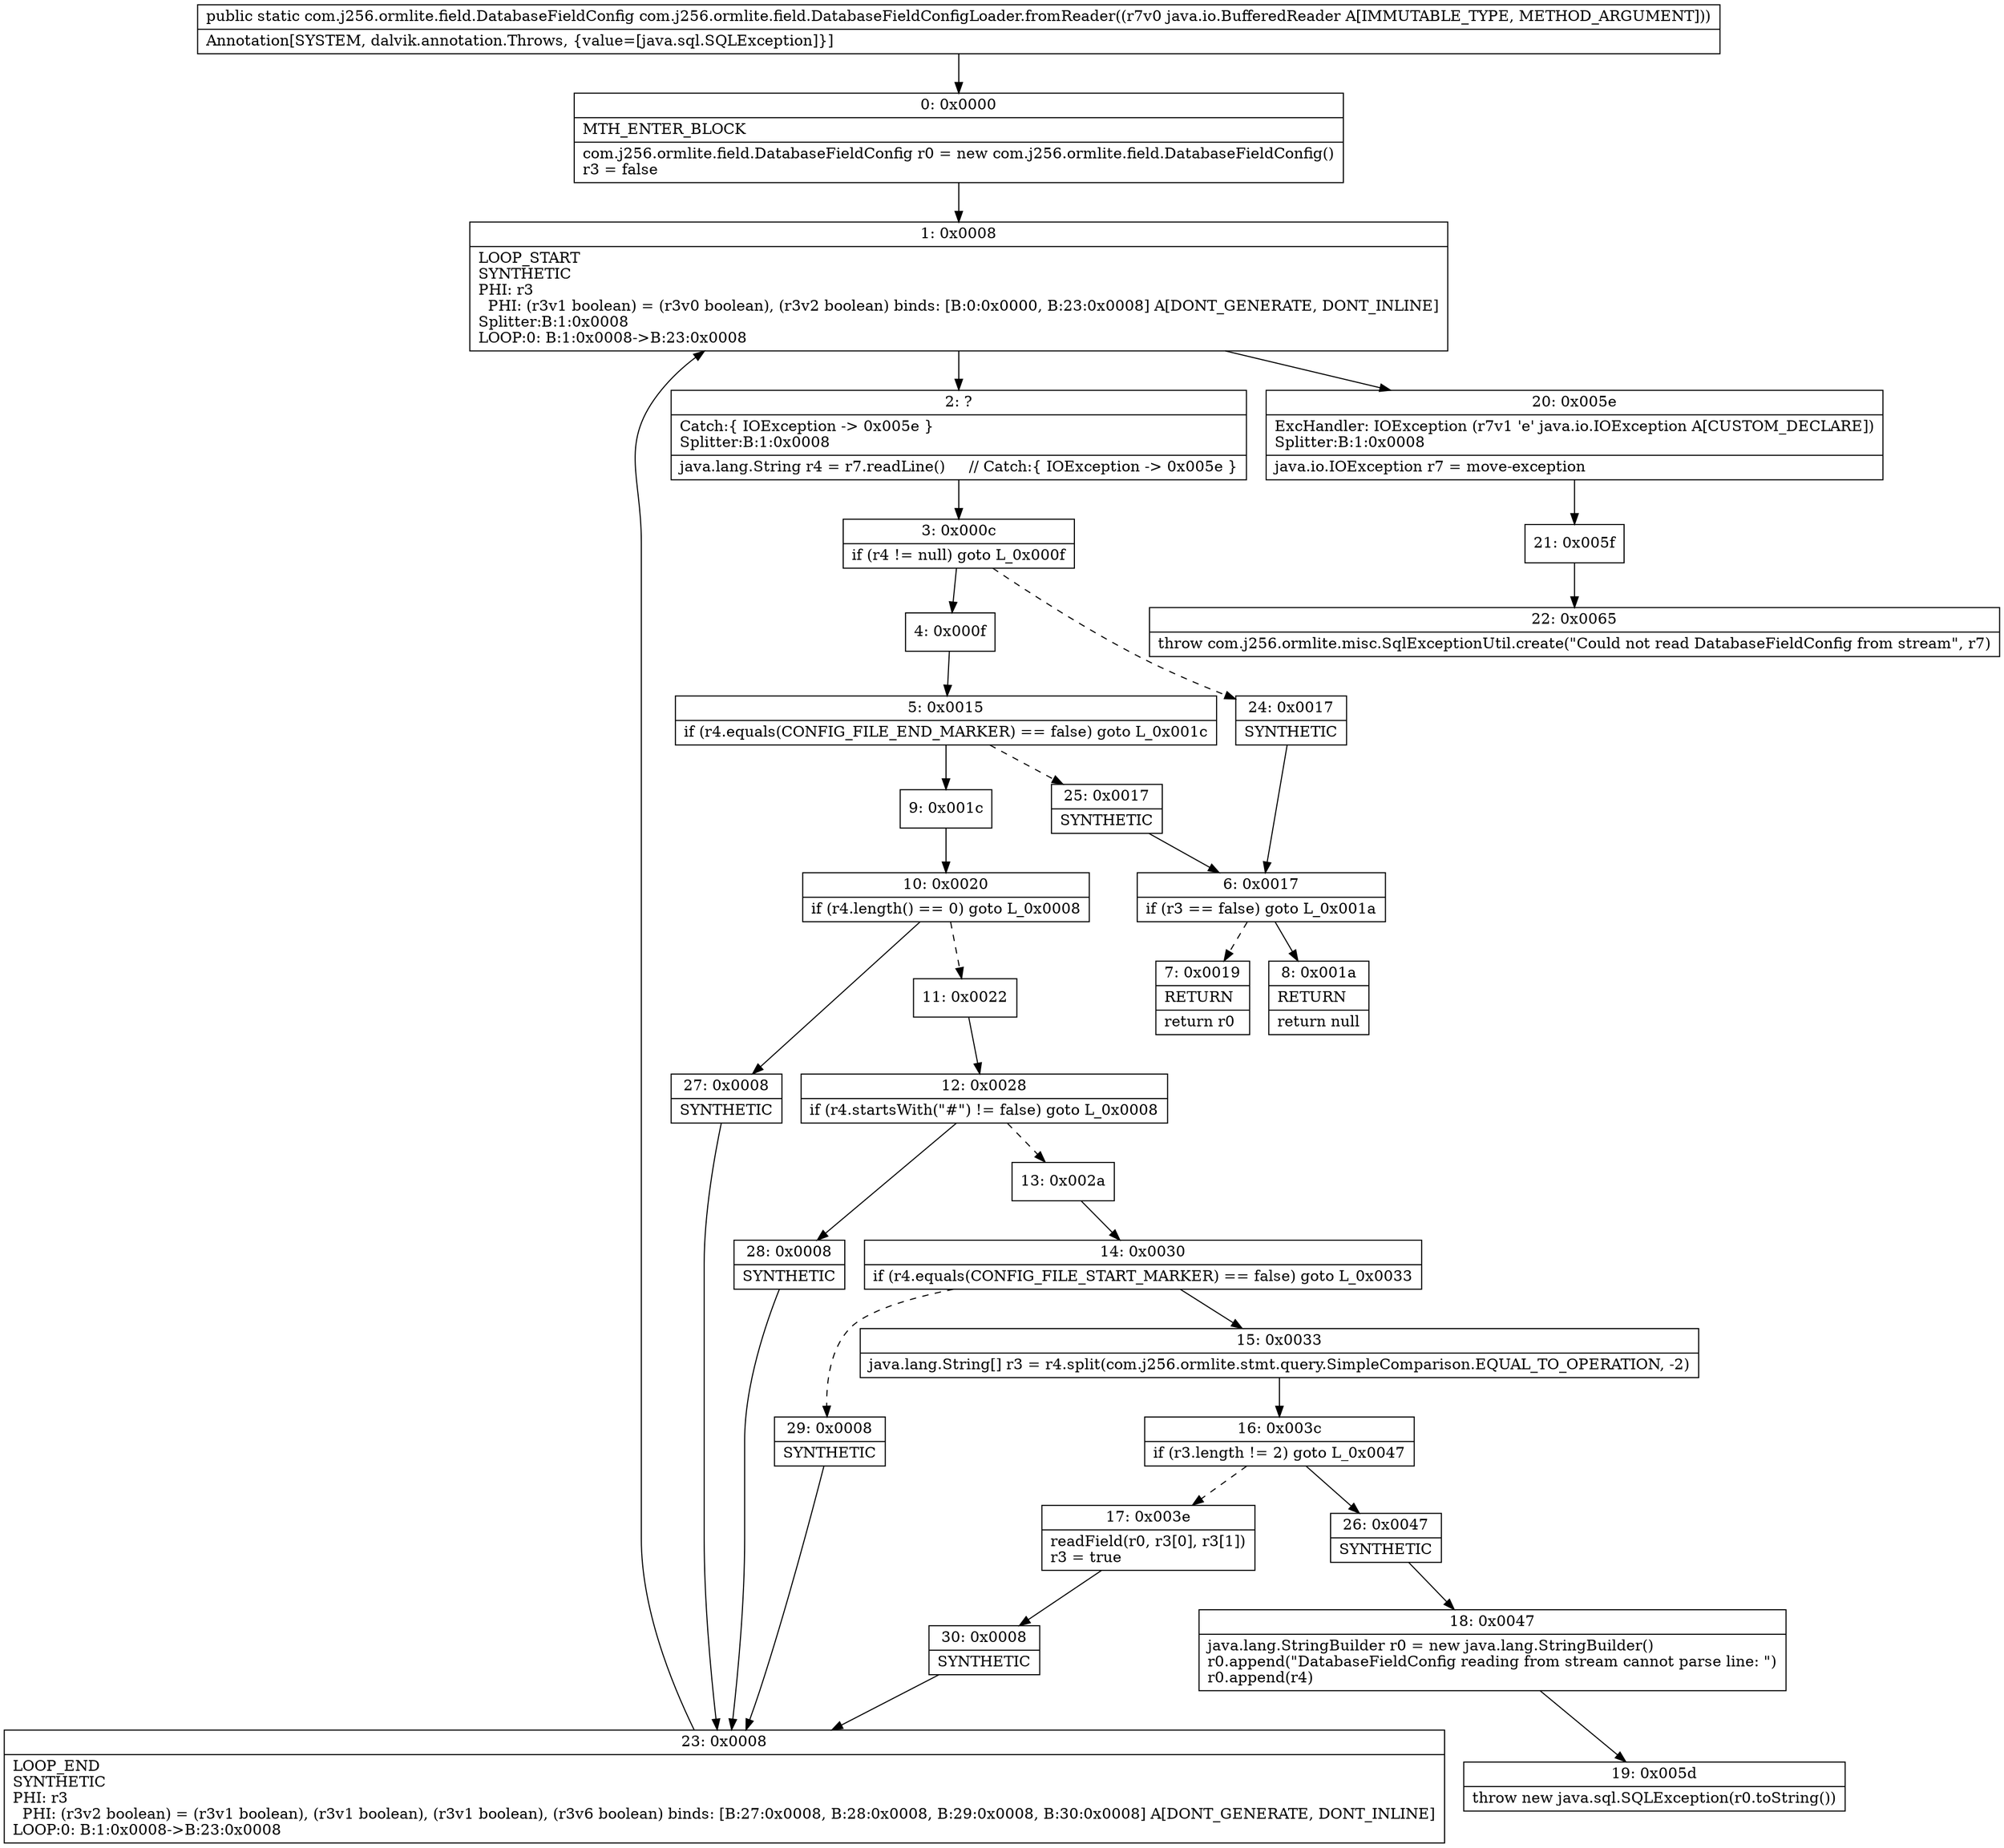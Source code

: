 digraph "CFG forcom.j256.ormlite.field.DatabaseFieldConfigLoader.fromReader(Ljava\/io\/BufferedReader;)Lcom\/j256\/ormlite\/field\/DatabaseFieldConfig;" {
Node_0 [shape=record,label="{0\:\ 0x0000|MTH_ENTER_BLOCK\l|com.j256.ormlite.field.DatabaseFieldConfig r0 = new com.j256.ormlite.field.DatabaseFieldConfig()\lr3 = false\l}"];
Node_1 [shape=record,label="{1\:\ 0x0008|LOOP_START\lSYNTHETIC\lPHI: r3 \l  PHI: (r3v1 boolean) = (r3v0 boolean), (r3v2 boolean) binds: [B:0:0x0000, B:23:0x0008] A[DONT_GENERATE, DONT_INLINE]\lSplitter:B:1:0x0008\lLOOP:0: B:1:0x0008\-\>B:23:0x0008\l}"];
Node_2 [shape=record,label="{2\:\ ?|Catch:\{ IOException \-\> 0x005e \}\lSplitter:B:1:0x0008\l|java.lang.String r4 = r7.readLine()     \/\/ Catch:\{ IOException \-\> 0x005e \}\l}"];
Node_3 [shape=record,label="{3\:\ 0x000c|if (r4 != null) goto L_0x000f\l}"];
Node_4 [shape=record,label="{4\:\ 0x000f}"];
Node_5 [shape=record,label="{5\:\ 0x0015|if (r4.equals(CONFIG_FILE_END_MARKER) == false) goto L_0x001c\l}"];
Node_6 [shape=record,label="{6\:\ 0x0017|if (r3 == false) goto L_0x001a\l}"];
Node_7 [shape=record,label="{7\:\ 0x0019|RETURN\l|return r0\l}"];
Node_8 [shape=record,label="{8\:\ 0x001a|RETURN\l|return null\l}"];
Node_9 [shape=record,label="{9\:\ 0x001c}"];
Node_10 [shape=record,label="{10\:\ 0x0020|if (r4.length() == 0) goto L_0x0008\l}"];
Node_11 [shape=record,label="{11\:\ 0x0022}"];
Node_12 [shape=record,label="{12\:\ 0x0028|if (r4.startsWith(\"#\") != false) goto L_0x0008\l}"];
Node_13 [shape=record,label="{13\:\ 0x002a}"];
Node_14 [shape=record,label="{14\:\ 0x0030|if (r4.equals(CONFIG_FILE_START_MARKER) == false) goto L_0x0033\l}"];
Node_15 [shape=record,label="{15\:\ 0x0033|java.lang.String[] r3 = r4.split(com.j256.ormlite.stmt.query.SimpleComparison.EQUAL_TO_OPERATION, \-2)\l}"];
Node_16 [shape=record,label="{16\:\ 0x003c|if (r3.length != 2) goto L_0x0047\l}"];
Node_17 [shape=record,label="{17\:\ 0x003e|readField(r0, r3[0], r3[1])\lr3 = true\l}"];
Node_18 [shape=record,label="{18\:\ 0x0047|java.lang.StringBuilder r0 = new java.lang.StringBuilder()\lr0.append(\"DatabaseFieldConfig reading from stream cannot parse line: \")\lr0.append(r4)\l}"];
Node_19 [shape=record,label="{19\:\ 0x005d|throw new java.sql.SQLException(r0.toString())\l}"];
Node_20 [shape=record,label="{20\:\ 0x005e|ExcHandler: IOException (r7v1 'e' java.io.IOException A[CUSTOM_DECLARE])\lSplitter:B:1:0x0008\l|java.io.IOException r7 = move\-exception\l}"];
Node_21 [shape=record,label="{21\:\ 0x005f}"];
Node_22 [shape=record,label="{22\:\ 0x0065|throw com.j256.ormlite.misc.SqlExceptionUtil.create(\"Could not read DatabaseFieldConfig from stream\", r7)\l}"];
Node_23 [shape=record,label="{23\:\ 0x0008|LOOP_END\lSYNTHETIC\lPHI: r3 \l  PHI: (r3v2 boolean) = (r3v1 boolean), (r3v1 boolean), (r3v1 boolean), (r3v6 boolean) binds: [B:27:0x0008, B:28:0x0008, B:29:0x0008, B:30:0x0008] A[DONT_GENERATE, DONT_INLINE]\lLOOP:0: B:1:0x0008\-\>B:23:0x0008\l}"];
Node_24 [shape=record,label="{24\:\ 0x0017|SYNTHETIC\l}"];
Node_25 [shape=record,label="{25\:\ 0x0017|SYNTHETIC\l}"];
Node_26 [shape=record,label="{26\:\ 0x0047|SYNTHETIC\l}"];
Node_27 [shape=record,label="{27\:\ 0x0008|SYNTHETIC\l}"];
Node_28 [shape=record,label="{28\:\ 0x0008|SYNTHETIC\l}"];
Node_29 [shape=record,label="{29\:\ 0x0008|SYNTHETIC\l}"];
Node_30 [shape=record,label="{30\:\ 0x0008|SYNTHETIC\l}"];
MethodNode[shape=record,label="{public static com.j256.ormlite.field.DatabaseFieldConfig com.j256.ormlite.field.DatabaseFieldConfigLoader.fromReader((r7v0 java.io.BufferedReader A[IMMUTABLE_TYPE, METHOD_ARGUMENT]))  | Annotation[SYSTEM, dalvik.annotation.Throws, \{value=[java.sql.SQLException]\}]\l}"];
MethodNode -> Node_0;
Node_0 -> Node_1;
Node_1 -> Node_2;
Node_1 -> Node_20;
Node_2 -> Node_3;
Node_3 -> Node_4;
Node_3 -> Node_24[style=dashed];
Node_4 -> Node_5;
Node_5 -> Node_9;
Node_5 -> Node_25[style=dashed];
Node_6 -> Node_7[style=dashed];
Node_6 -> Node_8;
Node_9 -> Node_10;
Node_10 -> Node_11[style=dashed];
Node_10 -> Node_27;
Node_11 -> Node_12;
Node_12 -> Node_13[style=dashed];
Node_12 -> Node_28;
Node_13 -> Node_14;
Node_14 -> Node_15;
Node_14 -> Node_29[style=dashed];
Node_15 -> Node_16;
Node_16 -> Node_17[style=dashed];
Node_16 -> Node_26;
Node_17 -> Node_30;
Node_18 -> Node_19;
Node_20 -> Node_21;
Node_21 -> Node_22;
Node_23 -> Node_1;
Node_24 -> Node_6;
Node_25 -> Node_6;
Node_26 -> Node_18;
Node_27 -> Node_23;
Node_28 -> Node_23;
Node_29 -> Node_23;
Node_30 -> Node_23;
}

